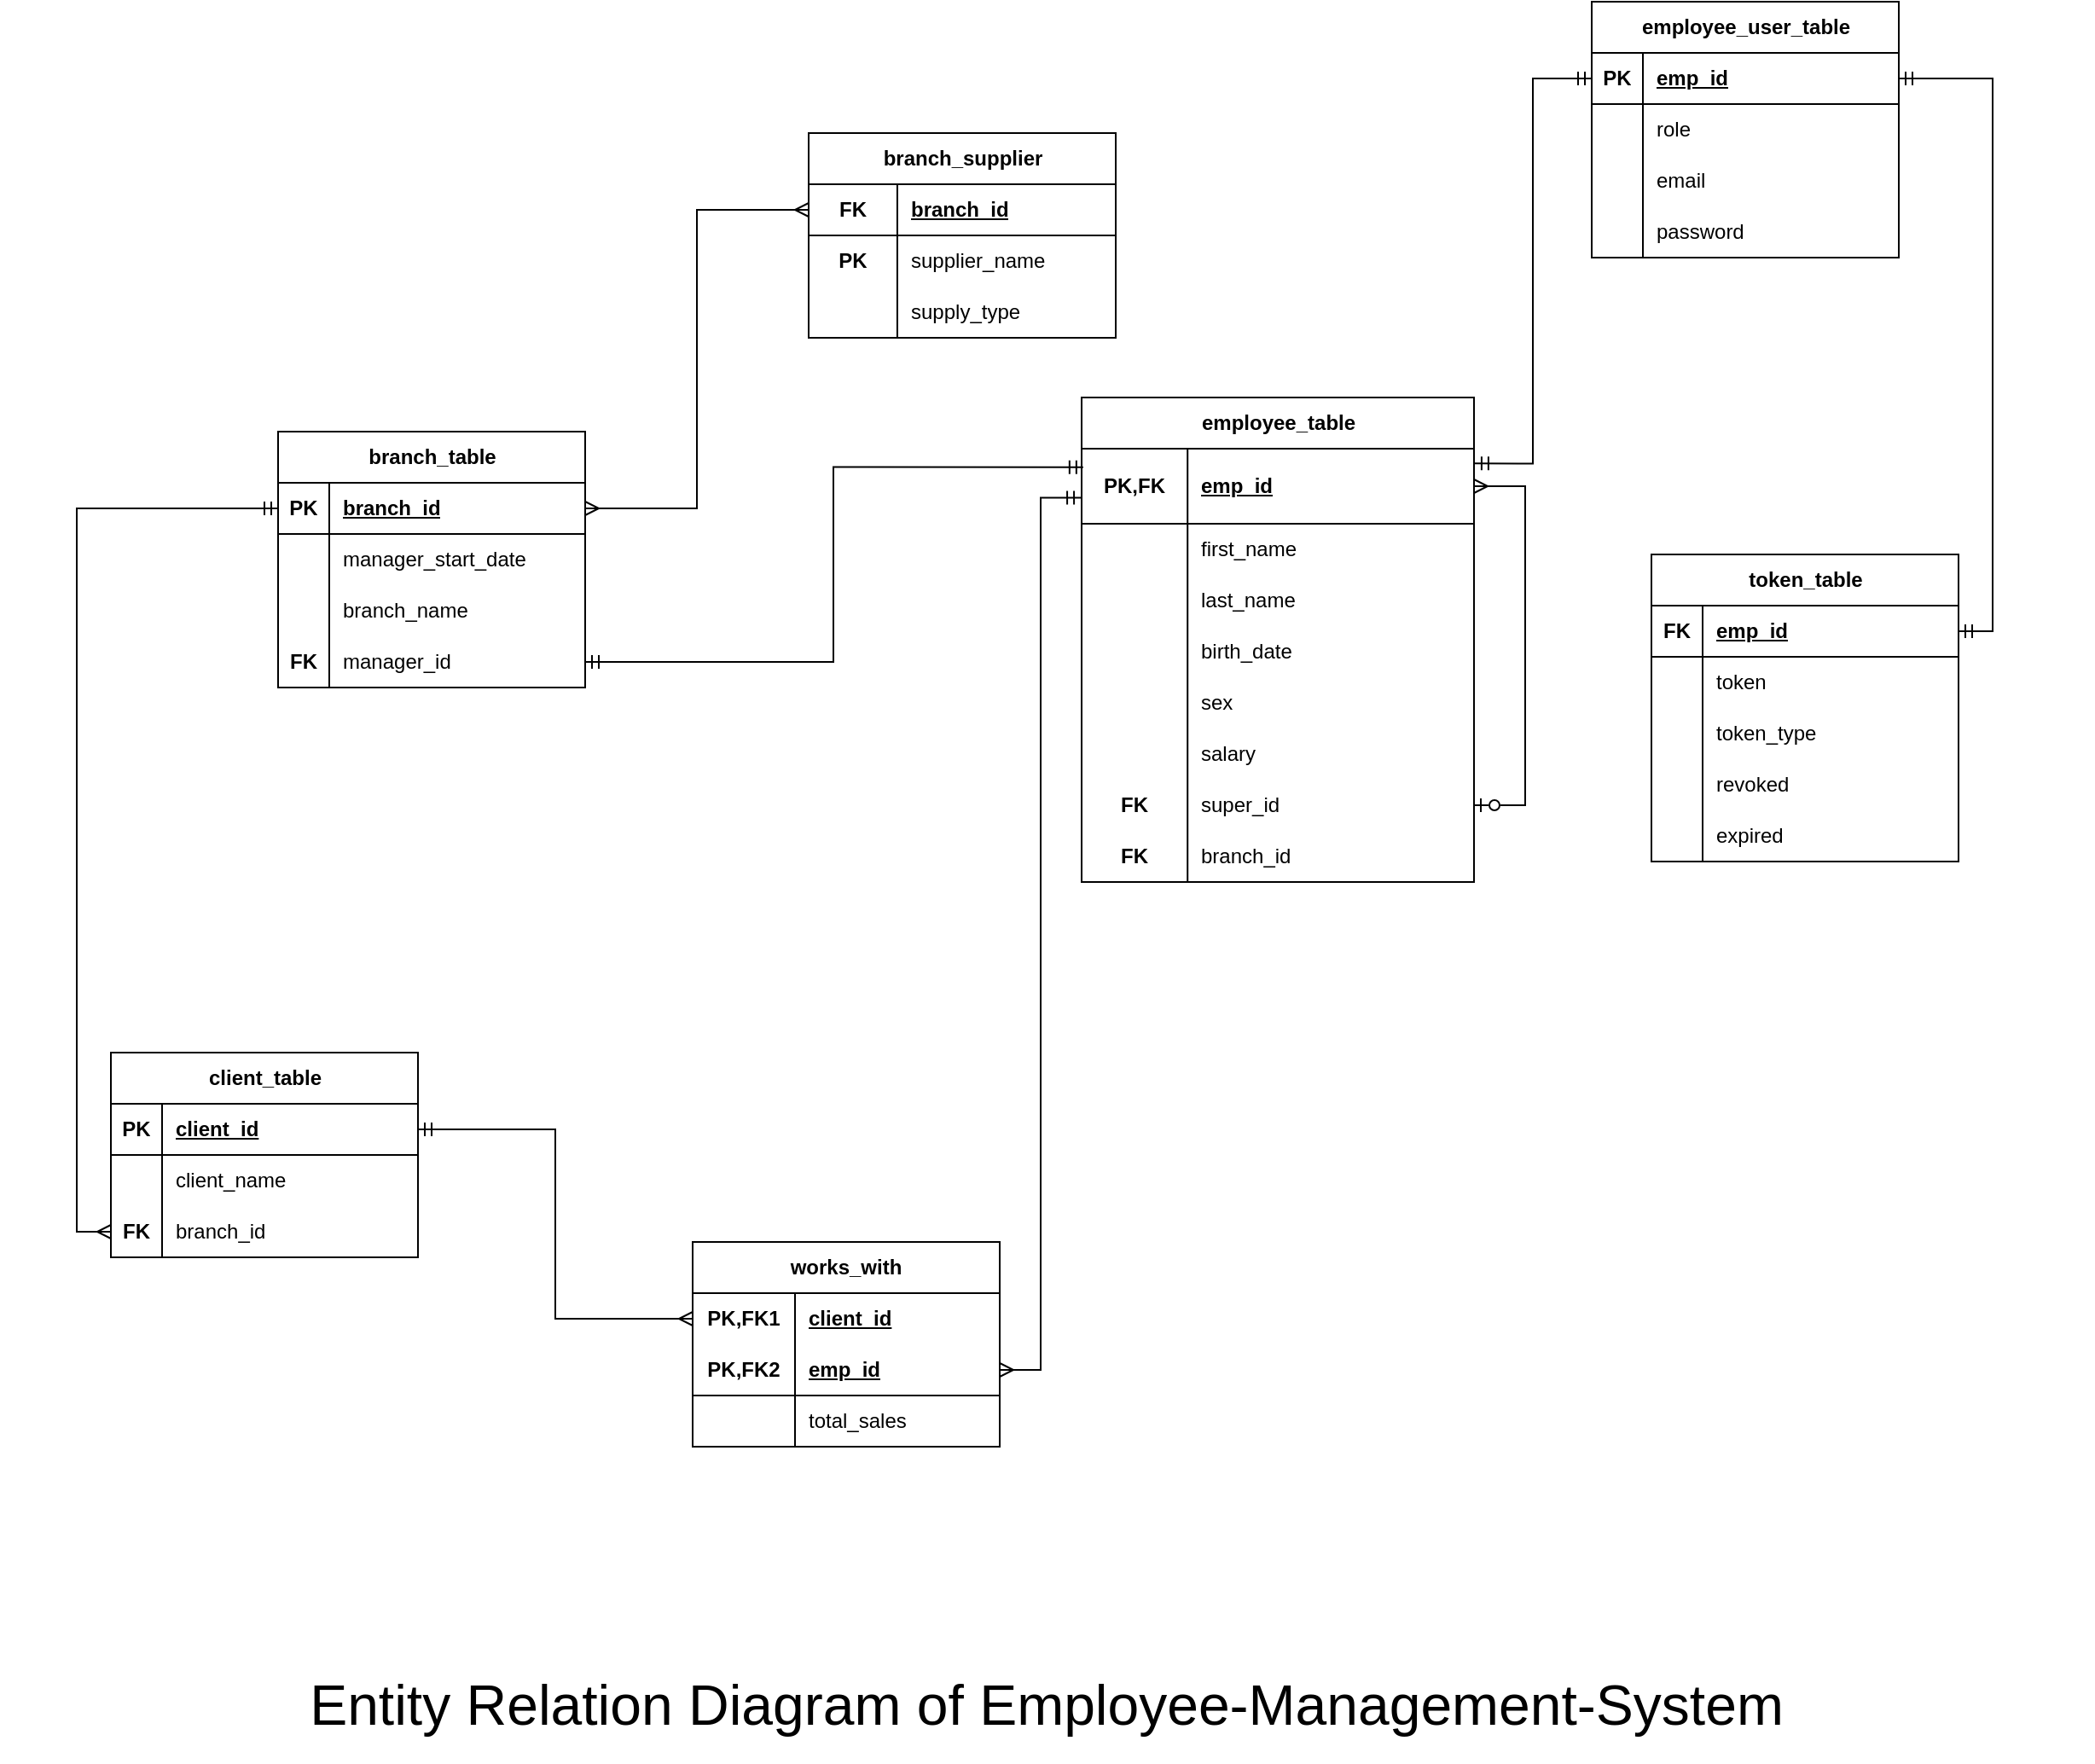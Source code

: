 <mxfile version="21.6.5" type="device">
  <diagram name="Page-1" id="pW3LPAcXb5I_HjaPYsyZ">
    <mxGraphModel dx="1889" dy="992" grid="0" gridSize="10" guides="1" tooltips="1" connect="1" arrows="1" fold="1" page="0" pageScale="1" pageWidth="827" pageHeight="1169" math="0" shadow="0">
      <root>
        <mxCell id="0" />
        <mxCell id="1" parent="0" />
        <mxCell id="bMfVpVjpaJgASd9hI8qA-1" value="employee_table" style="shape=table;startSize=30;container=1;collapsible=1;childLayout=tableLayout;fixedRows=1;rowLines=0;fontStyle=1;align=center;resizeLast=1;html=1;" vertex="1" parent="1">
          <mxGeometry x="322" y="243" width="230" height="284" as="geometry" />
        </mxCell>
        <mxCell id="bMfVpVjpaJgASd9hI8qA-2" value="" style="shape=tableRow;horizontal=0;startSize=0;swimlaneHead=0;swimlaneBody=0;fillColor=none;collapsible=0;dropTarget=0;points=[[0,0.5],[1,0.5]];portConstraint=eastwest;top=0;left=0;right=0;bottom=1;" vertex="1" parent="bMfVpVjpaJgASd9hI8qA-1">
          <mxGeometry y="30" width="230" height="44" as="geometry" />
        </mxCell>
        <mxCell id="bMfVpVjpaJgASd9hI8qA-3" value="PK,FK" style="shape=partialRectangle;connectable=0;fillColor=none;top=0;left=0;bottom=0;right=0;fontStyle=1;overflow=hidden;whiteSpace=wrap;html=1;" vertex="1" parent="bMfVpVjpaJgASd9hI8qA-2">
          <mxGeometry width="62.103" height="44" as="geometry">
            <mxRectangle width="62.103" height="44" as="alternateBounds" />
          </mxGeometry>
        </mxCell>
        <mxCell id="bMfVpVjpaJgASd9hI8qA-4" value="emp_id" style="shape=partialRectangle;connectable=0;fillColor=none;top=0;left=0;bottom=0;right=0;align=left;spacingLeft=6;fontStyle=5;overflow=hidden;whiteSpace=wrap;html=1;" vertex="1" parent="bMfVpVjpaJgASd9hI8qA-2">
          <mxGeometry x="62.103" width="167.897" height="44" as="geometry">
            <mxRectangle width="167.897" height="44" as="alternateBounds" />
          </mxGeometry>
        </mxCell>
        <mxCell id="bMfVpVjpaJgASd9hI8qA-5" value="" style="shape=tableRow;horizontal=0;startSize=0;swimlaneHead=0;swimlaneBody=0;fillColor=none;collapsible=0;dropTarget=0;points=[[0,0.5],[1,0.5]];portConstraint=eastwest;top=0;left=0;right=0;bottom=0;" vertex="1" parent="bMfVpVjpaJgASd9hI8qA-1">
          <mxGeometry y="74" width="230" height="30" as="geometry" />
        </mxCell>
        <mxCell id="bMfVpVjpaJgASd9hI8qA-6" value="" style="shape=partialRectangle;connectable=0;fillColor=none;top=0;left=0;bottom=0;right=0;editable=1;overflow=hidden;whiteSpace=wrap;html=1;" vertex="1" parent="bMfVpVjpaJgASd9hI8qA-5">
          <mxGeometry width="62.103" height="30" as="geometry">
            <mxRectangle width="62.103" height="30" as="alternateBounds" />
          </mxGeometry>
        </mxCell>
        <mxCell id="bMfVpVjpaJgASd9hI8qA-7" value="first_name" style="shape=partialRectangle;connectable=0;fillColor=none;top=0;left=0;bottom=0;right=0;align=left;spacingLeft=6;overflow=hidden;whiteSpace=wrap;html=1;" vertex="1" parent="bMfVpVjpaJgASd9hI8qA-5">
          <mxGeometry x="62.103" width="167.897" height="30" as="geometry">
            <mxRectangle width="167.897" height="30" as="alternateBounds" />
          </mxGeometry>
        </mxCell>
        <mxCell id="bMfVpVjpaJgASd9hI8qA-8" value="" style="shape=tableRow;horizontal=0;startSize=0;swimlaneHead=0;swimlaneBody=0;fillColor=none;collapsible=0;dropTarget=0;points=[[0,0.5],[1,0.5]];portConstraint=eastwest;top=0;left=0;right=0;bottom=0;" vertex="1" parent="bMfVpVjpaJgASd9hI8qA-1">
          <mxGeometry y="104" width="230" height="30" as="geometry" />
        </mxCell>
        <mxCell id="bMfVpVjpaJgASd9hI8qA-9" value="" style="shape=partialRectangle;connectable=0;fillColor=none;top=0;left=0;bottom=0;right=0;editable=1;overflow=hidden;whiteSpace=wrap;html=1;" vertex="1" parent="bMfVpVjpaJgASd9hI8qA-8">
          <mxGeometry width="62.103" height="30" as="geometry">
            <mxRectangle width="62.103" height="30" as="alternateBounds" />
          </mxGeometry>
        </mxCell>
        <mxCell id="bMfVpVjpaJgASd9hI8qA-10" value="last_name" style="shape=partialRectangle;connectable=0;fillColor=none;top=0;left=0;bottom=0;right=0;align=left;spacingLeft=6;overflow=hidden;whiteSpace=wrap;html=1;" vertex="1" parent="bMfVpVjpaJgASd9hI8qA-8">
          <mxGeometry x="62.103" width="167.897" height="30" as="geometry">
            <mxRectangle width="167.897" height="30" as="alternateBounds" />
          </mxGeometry>
        </mxCell>
        <mxCell id="bMfVpVjpaJgASd9hI8qA-11" value="" style="shape=tableRow;horizontal=0;startSize=0;swimlaneHead=0;swimlaneBody=0;fillColor=none;collapsible=0;dropTarget=0;points=[[0,0.5],[1,0.5]];portConstraint=eastwest;top=0;left=0;right=0;bottom=0;" vertex="1" parent="bMfVpVjpaJgASd9hI8qA-1">
          <mxGeometry y="134" width="230" height="30" as="geometry" />
        </mxCell>
        <mxCell id="bMfVpVjpaJgASd9hI8qA-12" value="" style="shape=partialRectangle;connectable=0;fillColor=none;top=0;left=0;bottom=0;right=0;editable=1;overflow=hidden;whiteSpace=wrap;html=1;" vertex="1" parent="bMfVpVjpaJgASd9hI8qA-11">
          <mxGeometry width="62.103" height="30" as="geometry">
            <mxRectangle width="62.103" height="30" as="alternateBounds" />
          </mxGeometry>
        </mxCell>
        <mxCell id="bMfVpVjpaJgASd9hI8qA-13" value="birth_date" style="shape=partialRectangle;connectable=0;fillColor=none;top=0;left=0;bottom=0;right=0;align=left;spacingLeft=6;overflow=hidden;whiteSpace=wrap;html=1;" vertex="1" parent="bMfVpVjpaJgASd9hI8qA-11">
          <mxGeometry x="62.103" width="167.897" height="30" as="geometry">
            <mxRectangle width="167.897" height="30" as="alternateBounds" />
          </mxGeometry>
        </mxCell>
        <mxCell id="bMfVpVjpaJgASd9hI8qA-17" style="shape=tableRow;horizontal=0;startSize=0;swimlaneHead=0;swimlaneBody=0;fillColor=none;collapsible=0;dropTarget=0;points=[[0,0.5],[1,0.5]];portConstraint=eastwest;top=0;left=0;right=0;bottom=0;" vertex="1" parent="bMfVpVjpaJgASd9hI8qA-1">
          <mxGeometry y="164" width="230" height="30" as="geometry" />
        </mxCell>
        <mxCell id="bMfVpVjpaJgASd9hI8qA-18" style="shape=partialRectangle;connectable=0;fillColor=none;top=0;left=0;bottom=0;right=0;editable=1;overflow=hidden;whiteSpace=wrap;html=1;" vertex="1" parent="bMfVpVjpaJgASd9hI8qA-17">
          <mxGeometry width="62.103" height="30" as="geometry">
            <mxRectangle width="62.103" height="30" as="alternateBounds" />
          </mxGeometry>
        </mxCell>
        <mxCell id="bMfVpVjpaJgASd9hI8qA-19" value="sex" style="shape=partialRectangle;connectable=0;fillColor=none;top=0;left=0;bottom=0;right=0;align=left;spacingLeft=6;overflow=hidden;whiteSpace=wrap;html=1;" vertex="1" parent="bMfVpVjpaJgASd9hI8qA-17">
          <mxGeometry x="62.103" width="167.897" height="30" as="geometry">
            <mxRectangle width="167.897" height="30" as="alternateBounds" />
          </mxGeometry>
        </mxCell>
        <mxCell id="bMfVpVjpaJgASd9hI8qA-20" style="shape=tableRow;horizontal=0;startSize=0;swimlaneHead=0;swimlaneBody=0;fillColor=none;collapsible=0;dropTarget=0;points=[[0,0.5],[1,0.5]];portConstraint=eastwest;top=0;left=0;right=0;bottom=0;" vertex="1" parent="bMfVpVjpaJgASd9hI8qA-1">
          <mxGeometry y="194" width="230" height="30" as="geometry" />
        </mxCell>
        <mxCell id="bMfVpVjpaJgASd9hI8qA-21" style="shape=partialRectangle;connectable=0;fillColor=none;top=0;left=0;bottom=0;right=0;editable=1;overflow=hidden;whiteSpace=wrap;html=1;" vertex="1" parent="bMfVpVjpaJgASd9hI8qA-20">
          <mxGeometry width="62.103" height="30" as="geometry">
            <mxRectangle width="62.103" height="30" as="alternateBounds" />
          </mxGeometry>
        </mxCell>
        <mxCell id="bMfVpVjpaJgASd9hI8qA-22" value="salary" style="shape=partialRectangle;connectable=0;fillColor=none;top=0;left=0;bottom=0;right=0;align=left;spacingLeft=6;overflow=hidden;whiteSpace=wrap;html=1;" vertex="1" parent="bMfVpVjpaJgASd9hI8qA-20">
          <mxGeometry x="62.103" width="167.897" height="30" as="geometry">
            <mxRectangle width="167.897" height="30" as="alternateBounds" />
          </mxGeometry>
        </mxCell>
        <mxCell id="bMfVpVjpaJgASd9hI8qA-23" style="shape=tableRow;horizontal=0;startSize=0;swimlaneHead=0;swimlaneBody=0;fillColor=none;collapsible=0;dropTarget=0;points=[[0,0.5],[1,0.5]];portConstraint=eastwest;top=0;left=0;right=0;bottom=0;" vertex="1" parent="bMfVpVjpaJgASd9hI8qA-1">
          <mxGeometry y="224" width="230" height="30" as="geometry" />
        </mxCell>
        <mxCell id="bMfVpVjpaJgASd9hI8qA-24" value="&lt;b&gt;FK&lt;/b&gt;" style="shape=partialRectangle;connectable=0;fillColor=none;top=0;left=0;bottom=0;right=0;editable=1;overflow=hidden;whiteSpace=wrap;html=1;" vertex="1" parent="bMfVpVjpaJgASd9hI8qA-23">
          <mxGeometry width="62.103" height="30" as="geometry">
            <mxRectangle width="62.103" height="30" as="alternateBounds" />
          </mxGeometry>
        </mxCell>
        <mxCell id="bMfVpVjpaJgASd9hI8qA-25" value="super_id" style="shape=partialRectangle;connectable=0;fillColor=none;top=0;left=0;bottom=0;right=0;align=left;spacingLeft=6;overflow=hidden;whiteSpace=wrap;html=1;" vertex="1" parent="bMfVpVjpaJgASd9hI8qA-23">
          <mxGeometry x="62.103" width="167.897" height="30" as="geometry">
            <mxRectangle width="167.897" height="30" as="alternateBounds" />
          </mxGeometry>
        </mxCell>
        <mxCell id="bMfVpVjpaJgASd9hI8qA-26" style="shape=tableRow;horizontal=0;startSize=0;swimlaneHead=0;swimlaneBody=0;fillColor=none;collapsible=0;dropTarget=0;points=[[0,0.5],[1,0.5]];portConstraint=eastwest;top=0;left=0;right=0;bottom=0;" vertex="1" parent="bMfVpVjpaJgASd9hI8qA-1">
          <mxGeometry y="254" width="230" height="30" as="geometry" />
        </mxCell>
        <mxCell id="bMfVpVjpaJgASd9hI8qA-27" value="&lt;b&gt;FK&lt;/b&gt;" style="shape=partialRectangle;connectable=0;fillColor=none;top=0;left=0;bottom=0;right=0;editable=1;overflow=hidden;whiteSpace=wrap;html=1;" vertex="1" parent="bMfVpVjpaJgASd9hI8qA-26">
          <mxGeometry width="62.103" height="30" as="geometry">
            <mxRectangle width="62.103" height="30" as="alternateBounds" />
          </mxGeometry>
        </mxCell>
        <mxCell id="bMfVpVjpaJgASd9hI8qA-28" value="branch_id" style="shape=partialRectangle;connectable=0;fillColor=none;top=0;left=0;bottom=0;right=0;align=left;spacingLeft=6;overflow=hidden;whiteSpace=wrap;html=1;" vertex="1" parent="bMfVpVjpaJgASd9hI8qA-26">
          <mxGeometry x="62.103" width="167.897" height="30" as="geometry">
            <mxRectangle width="167.897" height="30" as="alternateBounds" />
          </mxGeometry>
        </mxCell>
        <mxCell id="bMfVpVjpaJgASd9hI8qA-36" value="" style="edgeStyle=entityRelationEdgeStyle;fontSize=12;html=1;endArrow=ERmany;startArrow=ERzeroToOne;rounded=0;endFill=0;startFill=0;" edge="1" parent="bMfVpVjpaJgASd9hI8qA-1" source="bMfVpVjpaJgASd9hI8qA-23" target="bMfVpVjpaJgASd9hI8qA-2">
          <mxGeometry width="100" height="100" relative="1" as="geometry">
            <mxPoint x="166" y="282" as="sourcePoint" />
            <mxPoint x="266" y="182" as="targetPoint" />
            <Array as="points">
              <mxPoint x="292" y="132" />
            </Array>
          </mxGeometry>
        </mxCell>
        <mxCell id="bMfVpVjpaJgASd9hI8qA-37" value="branch_table" style="shape=table;startSize=30;container=1;collapsible=1;childLayout=tableLayout;fixedRows=1;rowLines=0;fontStyle=1;align=center;resizeLast=1;html=1;" vertex="1" parent="1">
          <mxGeometry x="-149" y="263" width="180" height="150" as="geometry" />
        </mxCell>
        <mxCell id="bMfVpVjpaJgASd9hI8qA-38" value="" style="shape=tableRow;horizontal=0;startSize=0;swimlaneHead=0;swimlaneBody=0;fillColor=none;collapsible=0;dropTarget=0;points=[[0,0.5],[1,0.5]];portConstraint=eastwest;top=0;left=0;right=0;bottom=1;" vertex="1" parent="bMfVpVjpaJgASd9hI8qA-37">
          <mxGeometry y="30" width="180" height="30" as="geometry" />
        </mxCell>
        <mxCell id="bMfVpVjpaJgASd9hI8qA-39" value="PK" style="shape=partialRectangle;connectable=0;fillColor=none;top=0;left=0;bottom=0;right=0;fontStyle=1;overflow=hidden;whiteSpace=wrap;html=1;" vertex="1" parent="bMfVpVjpaJgASd9hI8qA-38">
          <mxGeometry width="30" height="30" as="geometry">
            <mxRectangle width="30" height="30" as="alternateBounds" />
          </mxGeometry>
        </mxCell>
        <mxCell id="bMfVpVjpaJgASd9hI8qA-40" value="branch_id" style="shape=partialRectangle;connectable=0;fillColor=none;top=0;left=0;bottom=0;right=0;align=left;spacingLeft=6;fontStyle=5;overflow=hidden;whiteSpace=wrap;html=1;" vertex="1" parent="bMfVpVjpaJgASd9hI8qA-38">
          <mxGeometry x="30" width="150" height="30" as="geometry">
            <mxRectangle width="150" height="30" as="alternateBounds" />
          </mxGeometry>
        </mxCell>
        <mxCell id="bMfVpVjpaJgASd9hI8qA-41" value="" style="shape=tableRow;horizontal=0;startSize=0;swimlaneHead=0;swimlaneBody=0;fillColor=none;collapsible=0;dropTarget=0;points=[[0,0.5],[1,0.5]];portConstraint=eastwest;top=0;left=0;right=0;bottom=0;" vertex="1" parent="bMfVpVjpaJgASd9hI8qA-37">
          <mxGeometry y="60" width="180" height="30" as="geometry" />
        </mxCell>
        <mxCell id="bMfVpVjpaJgASd9hI8qA-42" value="" style="shape=partialRectangle;connectable=0;fillColor=none;top=0;left=0;bottom=0;right=0;editable=1;overflow=hidden;whiteSpace=wrap;html=1;" vertex="1" parent="bMfVpVjpaJgASd9hI8qA-41">
          <mxGeometry width="30" height="30" as="geometry">
            <mxRectangle width="30" height="30" as="alternateBounds" />
          </mxGeometry>
        </mxCell>
        <mxCell id="bMfVpVjpaJgASd9hI8qA-43" value="manager_start_date" style="shape=partialRectangle;connectable=0;fillColor=none;top=0;left=0;bottom=0;right=0;align=left;spacingLeft=6;overflow=hidden;whiteSpace=wrap;html=1;" vertex="1" parent="bMfVpVjpaJgASd9hI8qA-41">
          <mxGeometry x="30" width="150" height="30" as="geometry">
            <mxRectangle width="150" height="30" as="alternateBounds" />
          </mxGeometry>
        </mxCell>
        <mxCell id="bMfVpVjpaJgASd9hI8qA-44" value="" style="shape=tableRow;horizontal=0;startSize=0;swimlaneHead=0;swimlaneBody=0;fillColor=none;collapsible=0;dropTarget=0;points=[[0,0.5],[1,0.5]];portConstraint=eastwest;top=0;left=0;right=0;bottom=0;" vertex="1" parent="bMfVpVjpaJgASd9hI8qA-37">
          <mxGeometry y="90" width="180" height="30" as="geometry" />
        </mxCell>
        <mxCell id="bMfVpVjpaJgASd9hI8qA-45" value="" style="shape=partialRectangle;connectable=0;fillColor=none;top=0;left=0;bottom=0;right=0;editable=1;overflow=hidden;whiteSpace=wrap;html=1;" vertex="1" parent="bMfVpVjpaJgASd9hI8qA-44">
          <mxGeometry width="30" height="30" as="geometry">
            <mxRectangle width="30" height="30" as="alternateBounds" />
          </mxGeometry>
        </mxCell>
        <mxCell id="bMfVpVjpaJgASd9hI8qA-46" value="branch_name" style="shape=partialRectangle;connectable=0;fillColor=none;top=0;left=0;bottom=0;right=0;align=left;spacingLeft=6;overflow=hidden;whiteSpace=wrap;html=1;" vertex="1" parent="bMfVpVjpaJgASd9hI8qA-44">
          <mxGeometry x="30" width="150" height="30" as="geometry">
            <mxRectangle width="150" height="30" as="alternateBounds" />
          </mxGeometry>
        </mxCell>
        <mxCell id="bMfVpVjpaJgASd9hI8qA-47" value="" style="shape=tableRow;horizontal=0;startSize=0;swimlaneHead=0;swimlaneBody=0;fillColor=none;collapsible=0;dropTarget=0;points=[[0,0.5],[1,0.5]];portConstraint=eastwest;top=0;left=0;right=0;bottom=0;" vertex="1" parent="bMfVpVjpaJgASd9hI8qA-37">
          <mxGeometry y="120" width="180" height="30" as="geometry" />
        </mxCell>
        <mxCell id="bMfVpVjpaJgASd9hI8qA-48" value="&lt;b&gt;FK&lt;/b&gt;" style="shape=partialRectangle;connectable=0;fillColor=none;top=0;left=0;bottom=0;right=0;editable=1;overflow=hidden;whiteSpace=wrap;html=1;" vertex="1" parent="bMfVpVjpaJgASd9hI8qA-47">
          <mxGeometry width="30" height="30" as="geometry">
            <mxRectangle width="30" height="30" as="alternateBounds" />
          </mxGeometry>
        </mxCell>
        <mxCell id="bMfVpVjpaJgASd9hI8qA-49" value="manager_id" style="shape=partialRectangle;connectable=0;fillColor=none;top=0;left=0;bottom=0;right=0;align=left;spacingLeft=6;overflow=hidden;whiteSpace=wrap;html=1;" vertex="1" parent="bMfVpVjpaJgASd9hI8qA-47">
          <mxGeometry x="30" width="150" height="30" as="geometry">
            <mxRectangle width="150" height="30" as="alternateBounds" />
          </mxGeometry>
        </mxCell>
        <mxCell id="bMfVpVjpaJgASd9hI8qA-50" style="edgeStyle=orthogonalEdgeStyle;rounded=0;orthogonalLoop=1;jettySize=auto;html=1;endArrow=ERmandOne;endFill=0;startArrow=ERmandOne;startFill=0;entryX=0.004;entryY=0.246;entryDx=0;entryDy=0;entryPerimeter=0;" edge="1" parent="1" source="bMfVpVjpaJgASd9hI8qA-47" target="bMfVpVjpaJgASd9hI8qA-2">
          <mxGeometry relative="1" as="geometry" />
        </mxCell>
        <mxCell id="bMfVpVjpaJgASd9hI8qA-51" value="client_table" style="shape=table;startSize=30;container=1;collapsible=1;childLayout=tableLayout;fixedRows=1;rowLines=0;fontStyle=1;align=center;resizeLast=1;html=1;" vertex="1" parent="1">
          <mxGeometry x="-247" y="627" width="180" height="120" as="geometry" />
        </mxCell>
        <mxCell id="bMfVpVjpaJgASd9hI8qA-52" value="" style="shape=tableRow;horizontal=0;startSize=0;swimlaneHead=0;swimlaneBody=0;fillColor=none;collapsible=0;dropTarget=0;points=[[0,0.5],[1,0.5]];portConstraint=eastwest;top=0;left=0;right=0;bottom=1;" vertex="1" parent="bMfVpVjpaJgASd9hI8qA-51">
          <mxGeometry y="30" width="180" height="30" as="geometry" />
        </mxCell>
        <mxCell id="bMfVpVjpaJgASd9hI8qA-53" value="PK" style="shape=partialRectangle;connectable=0;fillColor=none;top=0;left=0;bottom=0;right=0;fontStyle=1;overflow=hidden;whiteSpace=wrap;html=1;" vertex="1" parent="bMfVpVjpaJgASd9hI8qA-52">
          <mxGeometry width="30" height="30" as="geometry">
            <mxRectangle width="30" height="30" as="alternateBounds" />
          </mxGeometry>
        </mxCell>
        <mxCell id="bMfVpVjpaJgASd9hI8qA-54" value="client_id" style="shape=partialRectangle;connectable=0;fillColor=none;top=0;left=0;bottom=0;right=0;align=left;spacingLeft=6;fontStyle=5;overflow=hidden;whiteSpace=wrap;html=1;" vertex="1" parent="bMfVpVjpaJgASd9hI8qA-52">
          <mxGeometry x="30" width="150" height="30" as="geometry">
            <mxRectangle width="150" height="30" as="alternateBounds" />
          </mxGeometry>
        </mxCell>
        <mxCell id="bMfVpVjpaJgASd9hI8qA-55" value="" style="shape=tableRow;horizontal=0;startSize=0;swimlaneHead=0;swimlaneBody=0;fillColor=none;collapsible=0;dropTarget=0;points=[[0,0.5],[1,0.5]];portConstraint=eastwest;top=0;left=0;right=0;bottom=0;" vertex="1" parent="bMfVpVjpaJgASd9hI8qA-51">
          <mxGeometry y="60" width="180" height="30" as="geometry" />
        </mxCell>
        <mxCell id="bMfVpVjpaJgASd9hI8qA-56" value="" style="shape=partialRectangle;connectable=0;fillColor=none;top=0;left=0;bottom=0;right=0;editable=1;overflow=hidden;whiteSpace=wrap;html=1;" vertex="1" parent="bMfVpVjpaJgASd9hI8qA-55">
          <mxGeometry width="30" height="30" as="geometry">
            <mxRectangle width="30" height="30" as="alternateBounds" />
          </mxGeometry>
        </mxCell>
        <mxCell id="bMfVpVjpaJgASd9hI8qA-57" value="client_name" style="shape=partialRectangle;connectable=0;fillColor=none;top=0;left=0;bottom=0;right=0;align=left;spacingLeft=6;overflow=hidden;whiteSpace=wrap;html=1;" vertex="1" parent="bMfVpVjpaJgASd9hI8qA-55">
          <mxGeometry x="30" width="150" height="30" as="geometry">
            <mxRectangle width="150" height="30" as="alternateBounds" />
          </mxGeometry>
        </mxCell>
        <mxCell id="bMfVpVjpaJgASd9hI8qA-58" value="" style="shape=tableRow;horizontal=0;startSize=0;swimlaneHead=0;swimlaneBody=0;fillColor=none;collapsible=0;dropTarget=0;points=[[0,0.5],[1,0.5]];portConstraint=eastwest;top=0;left=0;right=0;bottom=0;" vertex="1" parent="bMfVpVjpaJgASd9hI8qA-51">
          <mxGeometry y="90" width="180" height="30" as="geometry" />
        </mxCell>
        <mxCell id="bMfVpVjpaJgASd9hI8qA-59" value="&lt;b&gt;FK&lt;/b&gt;" style="shape=partialRectangle;connectable=0;fillColor=none;top=0;left=0;bottom=0;right=0;editable=1;overflow=hidden;whiteSpace=wrap;html=1;" vertex="1" parent="bMfVpVjpaJgASd9hI8qA-58">
          <mxGeometry width="30" height="30" as="geometry">
            <mxRectangle width="30" height="30" as="alternateBounds" />
          </mxGeometry>
        </mxCell>
        <mxCell id="bMfVpVjpaJgASd9hI8qA-60" value="branch_id" style="shape=partialRectangle;connectable=0;fillColor=none;top=0;left=0;bottom=0;right=0;align=left;spacingLeft=6;overflow=hidden;whiteSpace=wrap;html=1;" vertex="1" parent="bMfVpVjpaJgASd9hI8qA-58">
          <mxGeometry x="30" width="150" height="30" as="geometry">
            <mxRectangle width="150" height="30" as="alternateBounds" />
          </mxGeometry>
        </mxCell>
        <mxCell id="bMfVpVjpaJgASd9hI8qA-65" value="works_with" style="shape=table;startSize=30;container=1;collapsible=1;childLayout=tableLayout;fixedRows=1;rowLines=0;fontStyle=1;align=center;resizeLast=1;html=1;whiteSpace=wrap;" vertex="1" parent="1">
          <mxGeometry x="94" y="738" width="180" height="120" as="geometry" />
        </mxCell>
        <mxCell id="bMfVpVjpaJgASd9hI8qA-66" value="" style="shape=tableRow;horizontal=0;startSize=0;swimlaneHead=0;swimlaneBody=0;fillColor=none;collapsible=0;dropTarget=0;points=[[0,0.5],[1,0.5]];portConstraint=eastwest;top=0;left=0;right=0;bottom=0;html=1;" vertex="1" parent="bMfVpVjpaJgASd9hI8qA-65">
          <mxGeometry y="30" width="180" height="30" as="geometry" />
        </mxCell>
        <mxCell id="bMfVpVjpaJgASd9hI8qA-67" value="PK,FK1" style="shape=partialRectangle;connectable=0;fillColor=none;top=0;left=0;bottom=0;right=0;fontStyle=1;overflow=hidden;html=1;whiteSpace=wrap;" vertex="1" parent="bMfVpVjpaJgASd9hI8qA-66">
          <mxGeometry width="60" height="30" as="geometry">
            <mxRectangle width="60" height="30" as="alternateBounds" />
          </mxGeometry>
        </mxCell>
        <mxCell id="bMfVpVjpaJgASd9hI8qA-68" value="client_id" style="shape=partialRectangle;connectable=0;fillColor=none;top=0;left=0;bottom=0;right=0;align=left;spacingLeft=6;fontStyle=5;overflow=hidden;html=1;whiteSpace=wrap;" vertex="1" parent="bMfVpVjpaJgASd9hI8qA-66">
          <mxGeometry x="60" width="120" height="30" as="geometry">
            <mxRectangle width="120" height="30" as="alternateBounds" />
          </mxGeometry>
        </mxCell>
        <mxCell id="bMfVpVjpaJgASd9hI8qA-69" value="" style="shape=tableRow;horizontal=0;startSize=0;swimlaneHead=0;swimlaneBody=0;fillColor=none;collapsible=0;dropTarget=0;points=[[0,0.5],[1,0.5]];portConstraint=eastwest;top=0;left=0;right=0;bottom=1;html=1;" vertex="1" parent="bMfVpVjpaJgASd9hI8qA-65">
          <mxGeometry y="60" width="180" height="30" as="geometry" />
        </mxCell>
        <mxCell id="bMfVpVjpaJgASd9hI8qA-70" value="PK,FK2" style="shape=partialRectangle;connectable=0;fillColor=none;top=0;left=0;bottom=0;right=0;fontStyle=1;overflow=hidden;html=1;whiteSpace=wrap;" vertex="1" parent="bMfVpVjpaJgASd9hI8qA-69">
          <mxGeometry width="60" height="30" as="geometry">
            <mxRectangle width="60" height="30" as="alternateBounds" />
          </mxGeometry>
        </mxCell>
        <mxCell id="bMfVpVjpaJgASd9hI8qA-71" value="emp_id" style="shape=partialRectangle;connectable=0;fillColor=none;top=0;left=0;bottom=0;right=0;align=left;spacingLeft=6;fontStyle=5;overflow=hidden;html=1;whiteSpace=wrap;" vertex="1" parent="bMfVpVjpaJgASd9hI8qA-69">
          <mxGeometry x="60" width="120" height="30" as="geometry">
            <mxRectangle width="120" height="30" as="alternateBounds" />
          </mxGeometry>
        </mxCell>
        <mxCell id="bMfVpVjpaJgASd9hI8qA-72" value="" style="shape=tableRow;horizontal=0;startSize=0;swimlaneHead=0;swimlaneBody=0;fillColor=none;collapsible=0;dropTarget=0;points=[[0,0.5],[1,0.5]];portConstraint=eastwest;top=0;left=0;right=0;bottom=0;html=1;" vertex="1" parent="bMfVpVjpaJgASd9hI8qA-65">
          <mxGeometry y="90" width="180" height="30" as="geometry" />
        </mxCell>
        <mxCell id="bMfVpVjpaJgASd9hI8qA-73" value="" style="shape=partialRectangle;connectable=0;fillColor=none;top=0;left=0;bottom=0;right=0;editable=1;overflow=hidden;html=1;whiteSpace=wrap;" vertex="1" parent="bMfVpVjpaJgASd9hI8qA-72">
          <mxGeometry width="60" height="30" as="geometry">
            <mxRectangle width="60" height="30" as="alternateBounds" />
          </mxGeometry>
        </mxCell>
        <mxCell id="bMfVpVjpaJgASd9hI8qA-74" value="total_sales" style="shape=partialRectangle;connectable=0;fillColor=none;top=0;left=0;bottom=0;right=0;align=left;spacingLeft=6;overflow=hidden;html=1;whiteSpace=wrap;" vertex="1" parent="bMfVpVjpaJgASd9hI8qA-72">
          <mxGeometry x="60" width="120" height="30" as="geometry">
            <mxRectangle width="120" height="30" as="alternateBounds" />
          </mxGeometry>
        </mxCell>
        <mxCell id="bMfVpVjpaJgASd9hI8qA-79" style="edgeStyle=orthogonalEdgeStyle;rounded=0;orthogonalLoop=1;jettySize=auto;html=1;endArrow=ERmany;endFill=0;startArrow=ERmandOne;startFill=0;" edge="1" parent="1" source="bMfVpVjpaJgASd9hI8qA-52" target="bMfVpVjpaJgASd9hI8qA-66">
          <mxGeometry relative="1" as="geometry" />
        </mxCell>
        <mxCell id="bMfVpVjpaJgASd9hI8qA-80" style="edgeStyle=orthogonalEdgeStyle;rounded=0;orthogonalLoop=1;jettySize=auto;html=1;startArrow=ERmandOne;startFill=0;endArrow=ERmany;endFill=0;entryX=1;entryY=0.5;entryDx=0;entryDy=0;exitX=-0.002;exitY=0.654;exitDx=0;exitDy=0;exitPerimeter=0;" edge="1" parent="1" source="bMfVpVjpaJgASd9hI8qA-2" target="bMfVpVjpaJgASd9hI8qA-69">
          <mxGeometry relative="1" as="geometry">
            <mxPoint x="293.97" y="305" as="sourcePoint" />
            <mxPoint x="302" y="820" as="targetPoint" />
          </mxGeometry>
        </mxCell>
        <mxCell id="bMfVpVjpaJgASd9hI8qA-81" value="branch_supplier" style="shape=table;startSize=30;container=1;collapsible=1;childLayout=tableLayout;fixedRows=1;rowLines=0;fontStyle=1;align=center;resizeLast=1;html=1;" vertex="1" parent="1">
          <mxGeometry x="162" y="88" width="180" height="120" as="geometry" />
        </mxCell>
        <mxCell id="bMfVpVjpaJgASd9hI8qA-82" value="" style="shape=tableRow;horizontal=0;startSize=0;swimlaneHead=0;swimlaneBody=0;fillColor=none;collapsible=0;dropTarget=0;points=[[0,0.5],[1,0.5]];portConstraint=eastwest;top=0;left=0;right=0;bottom=1;" vertex="1" parent="bMfVpVjpaJgASd9hI8qA-81">
          <mxGeometry y="30" width="180" height="30" as="geometry" />
        </mxCell>
        <mxCell id="bMfVpVjpaJgASd9hI8qA-83" value="FK" style="shape=partialRectangle;connectable=0;fillColor=none;top=0;left=0;bottom=0;right=0;fontStyle=1;overflow=hidden;whiteSpace=wrap;html=1;" vertex="1" parent="bMfVpVjpaJgASd9hI8qA-82">
          <mxGeometry width="51.958" height="30" as="geometry">
            <mxRectangle width="51.958" height="30" as="alternateBounds" />
          </mxGeometry>
        </mxCell>
        <mxCell id="bMfVpVjpaJgASd9hI8qA-84" value="branch_id" style="shape=partialRectangle;connectable=0;fillColor=none;top=0;left=0;bottom=0;right=0;align=left;spacingLeft=6;fontStyle=5;overflow=hidden;whiteSpace=wrap;html=1;" vertex="1" parent="bMfVpVjpaJgASd9hI8qA-82">
          <mxGeometry x="51.958" width="128.042" height="30" as="geometry">
            <mxRectangle width="128.042" height="30" as="alternateBounds" />
          </mxGeometry>
        </mxCell>
        <mxCell id="bMfVpVjpaJgASd9hI8qA-85" value="" style="shape=tableRow;horizontal=0;startSize=0;swimlaneHead=0;swimlaneBody=0;fillColor=none;collapsible=0;dropTarget=0;points=[[0,0.5],[1,0.5]];portConstraint=eastwest;top=0;left=0;right=0;bottom=0;" vertex="1" parent="bMfVpVjpaJgASd9hI8qA-81">
          <mxGeometry y="60" width="180" height="30" as="geometry" />
        </mxCell>
        <mxCell id="bMfVpVjpaJgASd9hI8qA-86" value="&lt;b&gt;PK&lt;/b&gt;" style="shape=partialRectangle;connectable=0;fillColor=none;top=0;left=0;bottom=0;right=0;editable=1;overflow=hidden;whiteSpace=wrap;html=1;" vertex="1" parent="bMfVpVjpaJgASd9hI8qA-85">
          <mxGeometry width="51.958" height="30" as="geometry">
            <mxRectangle width="51.958" height="30" as="alternateBounds" />
          </mxGeometry>
        </mxCell>
        <mxCell id="bMfVpVjpaJgASd9hI8qA-87" value="supplier_name" style="shape=partialRectangle;connectable=0;fillColor=none;top=0;left=0;bottom=0;right=0;align=left;spacingLeft=6;overflow=hidden;whiteSpace=wrap;html=1;" vertex="1" parent="bMfVpVjpaJgASd9hI8qA-85">
          <mxGeometry x="51.958" width="128.042" height="30" as="geometry">
            <mxRectangle width="128.042" height="30" as="alternateBounds" />
          </mxGeometry>
        </mxCell>
        <mxCell id="bMfVpVjpaJgASd9hI8qA-88" value="" style="shape=tableRow;horizontal=0;startSize=0;swimlaneHead=0;swimlaneBody=0;fillColor=none;collapsible=0;dropTarget=0;points=[[0,0.5],[1,0.5]];portConstraint=eastwest;top=0;left=0;right=0;bottom=0;" vertex="1" parent="bMfVpVjpaJgASd9hI8qA-81">
          <mxGeometry y="90" width="180" height="30" as="geometry" />
        </mxCell>
        <mxCell id="bMfVpVjpaJgASd9hI8qA-89" value="" style="shape=partialRectangle;connectable=0;fillColor=none;top=0;left=0;bottom=0;right=0;editable=1;overflow=hidden;whiteSpace=wrap;html=1;" vertex="1" parent="bMfVpVjpaJgASd9hI8qA-88">
          <mxGeometry width="51.958" height="30" as="geometry">
            <mxRectangle width="51.958" height="30" as="alternateBounds" />
          </mxGeometry>
        </mxCell>
        <mxCell id="bMfVpVjpaJgASd9hI8qA-90" value="supply_type" style="shape=partialRectangle;connectable=0;fillColor=none;top=0;left=0;bottom=0;right=0;align=left;spacingLeft=6;overflow=hidden;whiteSpace=wrap;html=1;" vertex="1" parent="bMfVpVjpaJgASd9hI8qA-88">
          <mxGeometry x="51.958" width="128.042" height="30" as="geometry">
            <mxRectangle width="128.042" height="30" as="alternateBounds" />
          </mxGeometry>
        </mxCell>
        <mxCell id="bMfVpVjpaJgASd9hI8qA-94" style="edgeStyle=orthogonalEdgeStyle;rounded=0;orthogonalLoop=1;jettySize=auto;html=1;entryX=0;entryY=0.5;entryDx=0;entryDy=0;startArrow=ERmandOne;startFill=0;endArrow=ERmany;endFill=0;" edge="1" parent="1" source="bMfVpVjpaJgASd9hI8qA-38" target="bMfVpVjpaJgASd9hI8qA-58">
          <mxGeometry relative="1" as="geometry" />
        </mxCell>
        <mxCell id="bMfVpVjpaJgASd9hI8qA-97" style="edgeStyle=orthogonalEdgeStyle;rounded=0;orthogonalLoop=1;jettySize=auto;html=1;entryX=0;entryY=0.5;entryDx=0;entryDy=0;endArrow=ERmany;endFill=0;startArrow=ERmany;startFill=0;" edge="1" parent="1" source="bMfVpVjpaJgASd9hI8qA-38" target="bMfVpVjpaJgASd9hI8qA-82">
          <mxGeometry relative="1" as="geometry" />
        </mxCell>
        <mxCell id="bMfVpVjpaJgASd9hI8qA-98" value="&lt;span style=&quot;font-size: 33px;&quot;&gt;Entity Relation Diagram of Employee-Management-System&lt;/span&gt;" style="text;html=1;strokeColor=none;fillColor=none;align=center;verticalAlign=middle;whiteSpace=wrap;rounded=0;" vertex="1" parent="1">
          <mxGeometry x="-312" y="974" width="1227" height="69" as="geometry" />
        </mxCell>
        <mxCell id="bMfVpVjpaJgASd9hI8qA-99" value="employee_user_table" style="shape=table;startSize=30;container=1;collapsible=1;childLayout=tableLayout;fixedRows=1;rowLines=0;fontStyle=1;align=center;resizeLast=1;html=1;" vertex="1" parent="1">
          <mxGeometry x="621" y="11" width="180" height="150" as="geometry" />
        </mxCell>
        <mxCell id="bMfVpVjpaJgASd9hI8qA-100" value="" style="shape=tableRow;horizontal=0;startSize=0;swimlaneHead=0;swimlaneBody=0;fillColor=none;collapsible=0;dropTarget=0;points=[[0,0.5],[1,0.5]];portConstraint=eastwest;top=0;left=0;right=0;bottom=1;" vertex="1" parent="bMfVpVjpaJgASd9hI8qA-99">
          <mxGeometry y="30" width="180" height="30" as="geometry" />
        </mxCell>
        <mxCell id="bMfVpVjpaJgASd9hI8qA-101" value="PK" style="shape=partialRectangle;connectable=0;fillColor=none;top=0;left=0;bottom=0;right=0;fontStyle=1;overflow=hidden;whiteSpace=wrap;html=1;" vertex="1" parent="bMfVpVjpaJgASd9hI8qA-100">
          <mxGeometry width="30" height="30" as="geometry">
            <mxRectangle width="30" height="30" as="alternateBounds" />
          </mxGeometry>
        </mxCell>
        <mxCell id="bMfVpVjpaJgASd9hI8qA-102" value="emp_id" style="shape=partialRectangle;connectable=0;fillColor=none;top=0;left=0;bottom=0;right=0;align=left;spacingLeft=6;fontStyle=5;overflow=hidden;whiteSpace=wrap;html=1;" vertex="1" parent="bMfVpVjpaJgASd9hI8qA-100">
          <mxGeometry x="30" width="150" height="30" as="geometry">
            <mxRectangle width="150" height="30" as="alternateBounds" />
          </mxGeometry>
        </mxCell>
        <mxCell id="bMfVpVjpaJgASd9hI8qA-103" value="" style="shape=tableRow;horizontal=0;startSize=0;swimlaneHead=0;swimlaneBody=0;fillColor=none;collapsible=0;dropTarget=0;points=[[0,0.5],[1,0.5]];portConstraint=eastwest;top=0;left=0;right=0;bottom=0;" vertex="1" parent="bMfVpVjpaJgASd9hI8qA-99">
          <mxGeometry y="60" width="180" height="30" as="geometry" />
        </mxCell>
        <mxCell id="bMfVpVjpaJgASd9hI8qA-104" value="" style="shape=partialRectangle;connectable=0;fillColor=none;top=0;left=0;bottom=0;right=0;editable=1;overflow=hidden;whiteSpace=wrap;html=1;" vertex="1" parent="bMfVpVjpaJgASd9hI8qA-103">
          <mxGeometry width="30" height="30" as="geometry">
            <mxRectangle width="30" height="30" as="alternateBounds" />
          </mxGeometry>
        </mxCell>
        <mxCell id="bMfVpVjpaJgASd9hI8qA-105" value="role" style="shape=partialRectangle;connectable=0;fillColor=none;top=0;left=0;bottom=0;right=0;align=left;spacingLeft=6;overflow=hidden;whiteSpace=wrap;html=1;" vertex="1" parent="bMfVpVjpaJgASd9hI8qA-103">
          <mxGeometry x="30" width="150" height="30" as="geometry">
            <mxRectangle width="150" height="30" as="alternateBounds" />
          </mxGeometry>
        </mxCell>
        <mxCell id="bMfVpVjpaJgASd9hI8qA-106" value="" style="shape=tableRow;horizontal=0;startSize=0;swimlaneHead=0;swimlaneBody=0;fillColor=none;collapsible=0;dropTarget=0;points=[[0,0.5],[1,0.5]];portConstraint=eastwest;top=0;left=0;right=0;bottom=0;" vertex="1" parent="bMfVpVjpaJgASd9hI8qA-99">
          <mxGeometry y="90" width="180" height="30" as="geometry" />
        </mxCell>
        <mxCell id="bMfVpVjpaJgASd9hI8qA-107" value="" style="shape=partialRectangle;connectable=0;fillColor=none;top=0;left=0;bottom=0;right=0;editable=1;overflow=hidden;whiteSpace=wrap;html=1;" vertex="1" parent="bMfVpVjpaJgASd9hI8qA-106">
          <mxGeometry width="30" height="30" as="geometry">
            <mxRectangle width="30" height="30" as="alternateBounds" />
          </mxGeometry>
        </mxCell>
        <mxCell id="bMfVpVjpaJgASd9hI8qA-108" value="email" style="shape=partialRectangle;connectable=0;fillColor=none;top=0;left=0;bottom=0;right=0;align=left;spacingLeft=6;overflow=hidden;whiteSpace=wrap;html=1;" vertex="1" parent="bMfVpVjpaJgASd9hI8qA-106">
          <mxGeometry x="30" width="150" height="30" as="geometry">
            <mxRectangle width="150" height="30" as="alternateBounds" />
          </mxGeometry>
        </mxCell>
        <mxCell id="bMfVpVjpaJgASd9hI8qA-109" value="" style="shape=tableRow;horizontal=0;startSize=0;swimlaneHead=0;swimlaneBody=0;fillColor=none;collapsible=0;dropTarget=0;points=[[0,0.5],[1,0.5]];portConstraint=eastwest;top=0;left=0;right=0;bottom=0;" vertex="1" parent="bMfVpVjpaJgASd9hI8qA-99">
          <mxGeometry y="120" width="180" height="30" as="geometry" />
        </mxCell>
        <mxCell id="bMfVpVjpaJgASd9hI8qA-110" value="" style="shape=partialRectangle;connectable=0;fillColor=none;top=0;left=0;bottom=0;right=0;editable=1;overflow=hidden;whiteSpace=wrap;html=1;" vertex="1" parent="bMfVpVjpaJgASd9hI8qA-109">
          <mxGeometry width="30" height="30" as="geometry">
            <mxRectangle width="30" height="30" as="alternateBounds" />
          </mxGeometry>
        </mxCell>
        <mxCell id="bMfVpVjpaJgASd9hI8qA-111" value="password" style="shape=partialRectangle;connectable=0;fillColor=none;top=0;left=0;bottom=0;right=0;align=left;spacingLeft=6;overflow=hidden;whiteSpace=wrap;html=1;" vertex="1" parent="bMfVpVjpaJgASd9hI8qA-109">
          <mxGeometry x="30" width="150" height="30" as="geometry">
            <mxRectangle width="150" height="30" as="alternateBounds" />
          </mxGeometry>
        </mxCell>
        <mxCell id="bMfVpVjpaJgASd9hI8qA-112" style="edgeStyle=orthogonalEdgeStyle;rounded=0;orthogonalLoop=1;jettySize=auto;html=1;entryX=1.002;entryY=0.197;entryDx=0;entryDy=0;entryPerimeter=0;startArrow=ERmandOne;startFill=0;endArrow=ERmandOne;endFill=0;" edge="1" parent="1" source="bMfVpVjpaJgASd9hI8qA-100" target="bMfVpVjpaJgASd9hI8qA-2">
          <mxGeometry relative="1" as="geometry" />
        </mxCell>
        <mxCell id="bMfVpVjpaJgASd9hI8qA-113" value="token_table" style="shape=table;startSize=30;container=1;collapsible=1;childLayout=tableLayout;fixedRows=1;rowLines=0;fontStyle=1;align=center;resizeLast=1;html=1;" vertex="1" parent="1">
          <mxGeometry x="656" y="335" width="180" height="180" as="geometry" />
        </mxCell>
        <mxCell id="bMfVpVjpaJgASd9hI8qA-114" value="" style="shape=tableRow;horizontal=0;startSize=0;swimlaneHead=0;swimlaneBody=0;fillColor=none;collapsible=0;dropTarget=0;points=[[0,0.5],[1,0.5]];portConstraint=eastwest;top=0;left=0;right=0;bottom=1;" vertex="1" parent="bMfVpVjpaJgASd9hI8qA-113">
          <mxGeometry y="30" width="180" height="30" as="geometry" />
        </mxCell>
        <mxCell id="bMfVpVjpaJgASd9hI8qA-115" value="FK" style="shape=partialRectangle;connectable=0;fillColor=none;top=0;left=0;bottom=0;right=0;fontStyle=1;overflow=hidden;whiteSpace=wrap;html=1;" vertex="1" parent="bMfVpVjpaJgASd9hI8qA-114">
          <mxGeometry width="30" height="30" as="geometry">
            <mxRectangle width="30" height="30" as="alternateBounds" />
          </mxGeometry>
        </mxCell>
        <mxCell id="bMfVpVjpaJgASd9hI8qA-116" value="emp_id" style="shape=partialRectangle;connectable=0;fillColor=none;top=0;left=0;bottom=0;right=0;align=left;spacingLeft=6;fontStyle=5;overflow=hidden;whiteSpace=wrap;html=1;" vertex="1" parent="bMfVpVjpaJgASd9hI8qA-114">
          <mxGeometry x="30" width="150" height="30" as="geometry">
            <mxRectangle width="150" height="30" as="alternateBounds" />
          </mxGeometry>
        </mxCell>
        <mxCell id="bMfVpVjpaJgASd9hI8qA-117" value="" style="shape=tableRow;horizontal=0;startSize=0;swimlaneHead=0;swimlaneBody=0;fillColor=none;collapsible=0;dropTarget=0;points=[[0,0.5],[1,0.5]];portConstraint=eastwest;top=0;left=0;right=0;bottom=0;" vertex="1" parent="bMfVpVjpaJgASd9hI8qA-113">
          <mxGeometry y="60" width="180" height="30" as="geometry" />
        </mxCell>
        <mxCell id="bMfVpVjpaJgASd9hI8qA-118" value="" style="shape=partialRectangle;connectable=0;fillColor=none;top=0;left=0;bottom=0;right=0;editable=1;overflow=hidden;whiteSpace=wrap;html=1;" vertex="1" parent="bMfVpVjpaJgASd9hI8qA-117">
          <mxGeometry width="30" height="30" as="geometry">
            <mxRectangle width="30" height="30" as="alternateBounds" />
          </mxGeometry>
        </mxCell>
        <mxCell id="bMfVpVjpaJgASd9hI8qA-119" value="token" style="shape=partialRectangle;connectable=0;fillColor=none;top=0;left=0;bottom=0;right=0;align=left;spacingLeft=6;overflow=hidden;whiteSpace=wrap;html=1;" vertex="1" parent="bMfVpVjpaJgASd9hI8qA-117">
          <mxGeometry x="30" width="150" height="30" as="geometry">
            <mxRectangle width="150" height="30" as="alternateBounds" />
          </mxGeometry>
        </mxCell>
        <mxCell id="bMfVpVjpaJgASd9hI8qA-120" value="" style="shape=tableRow;horizontal=0;startSize=0;swimlaneHead=0;swimlaneBody=0;fillColor=none;collapsible=0;dropTarget=0;points=[[0,0.5],[1,0.5]];portConstraint=eastwest;top=0;left=0;right=0;bottom=0;" vertex="1" parent="bMfVpVjpaJgASd9hI8qA-113">
          <mxGeometry y="90" width="180" height="30" as="geometry" />
        </mxCell>
        <mxCell id="bMfVpVjpaJgASd9hI8qA-121" value="" style="shape=partialRectangle;connectable=0;fillColor=none;top=0;left=0;bottom=0;right=0;editable=1;overflow=hidden;whiteSpace=wrap;html=1;" vertex="1" parent="bMfVpVjpaJgASd9hI8qA-120">
          <mxGeometry width="30" height="30" as="geometry">
            <mxRectangle width="30" height="30" as="alternateBounds" />
          </mxGeometry>
        </mxCell>
        <mxCell id="bMfVpVjpaJgASd9hI8qA-122" value="token_type" style="shape=partialRectangle;connectable=0;fillColor=none;top=0;left=0;bottom=0;right=0;align=left;spacingLeft=6;overflow=hidden;whiteSpace=wrap;html=1;" vertex="1" parent="bMfVpVjpaJgASd9hI8qA-120">
          <mxGeometry x="30" width="150" height="30" as="geometry">
            <mxRectangle width="150" height="30" as="alternateBounds" />
          </mxGeometry>
        </mxCell>
        <mxCell id="bMfVpVjpaJgASd9hI8qA-123" value="" style="shape=tableRow;horizontal=0;startSize=0;swimlaneHead=0;swimlaneBody=0;fillColor=none;collapsible=0;dropTarget=0;points=[[0,0.5],[1,0.5]];portConstraint=eastwest;top=0;left=0;right=0;bottom=0;" vertex="1" parent="bMfVpVjpaJgASd9hI8qA-113">
          <mxGeometry y="120" width="180" height="30" as="geometry" />
        </mxCell>
        <mxCell id="bMfVpVjpaJgASd9hI8qA-124" value="" style="shape=partialRectangle;connectable=0;fillColor=none;top=0;left=0;bottom=0;right=0;editable=1;overflow=hidden;whiteSpace=wrap;html=1;" vertex="1" parent="bMfVpVjpaJgASd9hI8qA-123">
          <mxGeometry width="30" height="30" as="geometry">
            <mxRectangle width="30" height="30" as="alternateBounds" />
          </mxGeometry>
        </mxCell>
        <mxCell id="bMfVpVjpaJgASd9hI8qA-125" value="revoked" style="shape=partialRectangle;connectable=0;fillColor=none;top=0;left=0;bottom=0;right=0;align=left;spacingLeft=6;overflow=hidden;whiteSpace=wrap;html=1;" vertex="1" parent="bMfVpVjpaJgASd9hI8qA-123">
          <mxGeometry x="30" width="150" height="30" as="geometry">
            <mxRectangle width="150" height="30" as="alternateBounds" />
          </mxGeometry>
        </mxCell>
        <mxCell id="bMfVpVjpaJgASd9hI8qA-126" style="shape=tableRow;horizontal=0;startSize=0;swimlaneHead=0;swimlaneBody=0;fillColor=none;collapsible=0;dropTarget=0;points=[[0,0.5],[1,0.5]];portConstraint=eastwest;top=0;left=0;right=0;bottom=0;" vertex="1" parent="bMfVpVjpaJgASd9hI8qA-113">
          <mxGeometry y="150" width="180" height="30" as="geometry" />
        </mxCell>
        <mxCell id="bMfVpVjpaJgASd9hI8qA-127" style="shape=partialRectangle;connectable=0;fillColor=none;top=0;left=0;bottom=0;right=0;editable=1;overflow=hidden;whiteSpace=wrap;html=1;" vertex="1" parent="bMfVpVjpaJgASd9hI8qA-126">
          <mxGeometry width="30" height="30" as="geometry">
            <mxRectangle width="30" height="30" as="alternateBounds" />
          </mxGeometry>
        </mxCell>
        <mxCell id="bMfVpVjpaJgASd9hI8qA-128" value="expired" style="shape=partialRectangle;connectable=0;fillColor=none;top=0;left=0;bottom=0;right=0;align=left;spacingLeft=6;overflow=hidden;whiteSpace=wrap;html=1;" vertex="1" parent="bMfVpVjpaJgASd9hI8qA-126">
          <mxGeometry x="30" width="150" height="30" as="geometry">
            <mxRectangle width="150" height="30" as="alternateBounds" />
          </mxGeometry>
        </mxCell>
        <mxCell id="bMfVpVjpaJgASd9hI8qA-129" style="edgeStyle=orthogonalEdgeStyle;rounded=0;orthogonalLoop=1;jettySize=auto;html=1;entryX=1;entryY=0.5;entryDx=0;entryDy=0;startArrow=ERmandOne;startFill=0;endArrow=ERmandOne;endFill=0;" edge="1" parent="1" source="bMfVpVjpaJgASd9hI8qA-100" target="bMfVpVjpaJgASd9hI8qA-114">
          <mxGeometry relative="1" as="geometry" />
        </mxCell>
      </root>
    </mxGraphModel>
  </diagram>
</mxfile>
